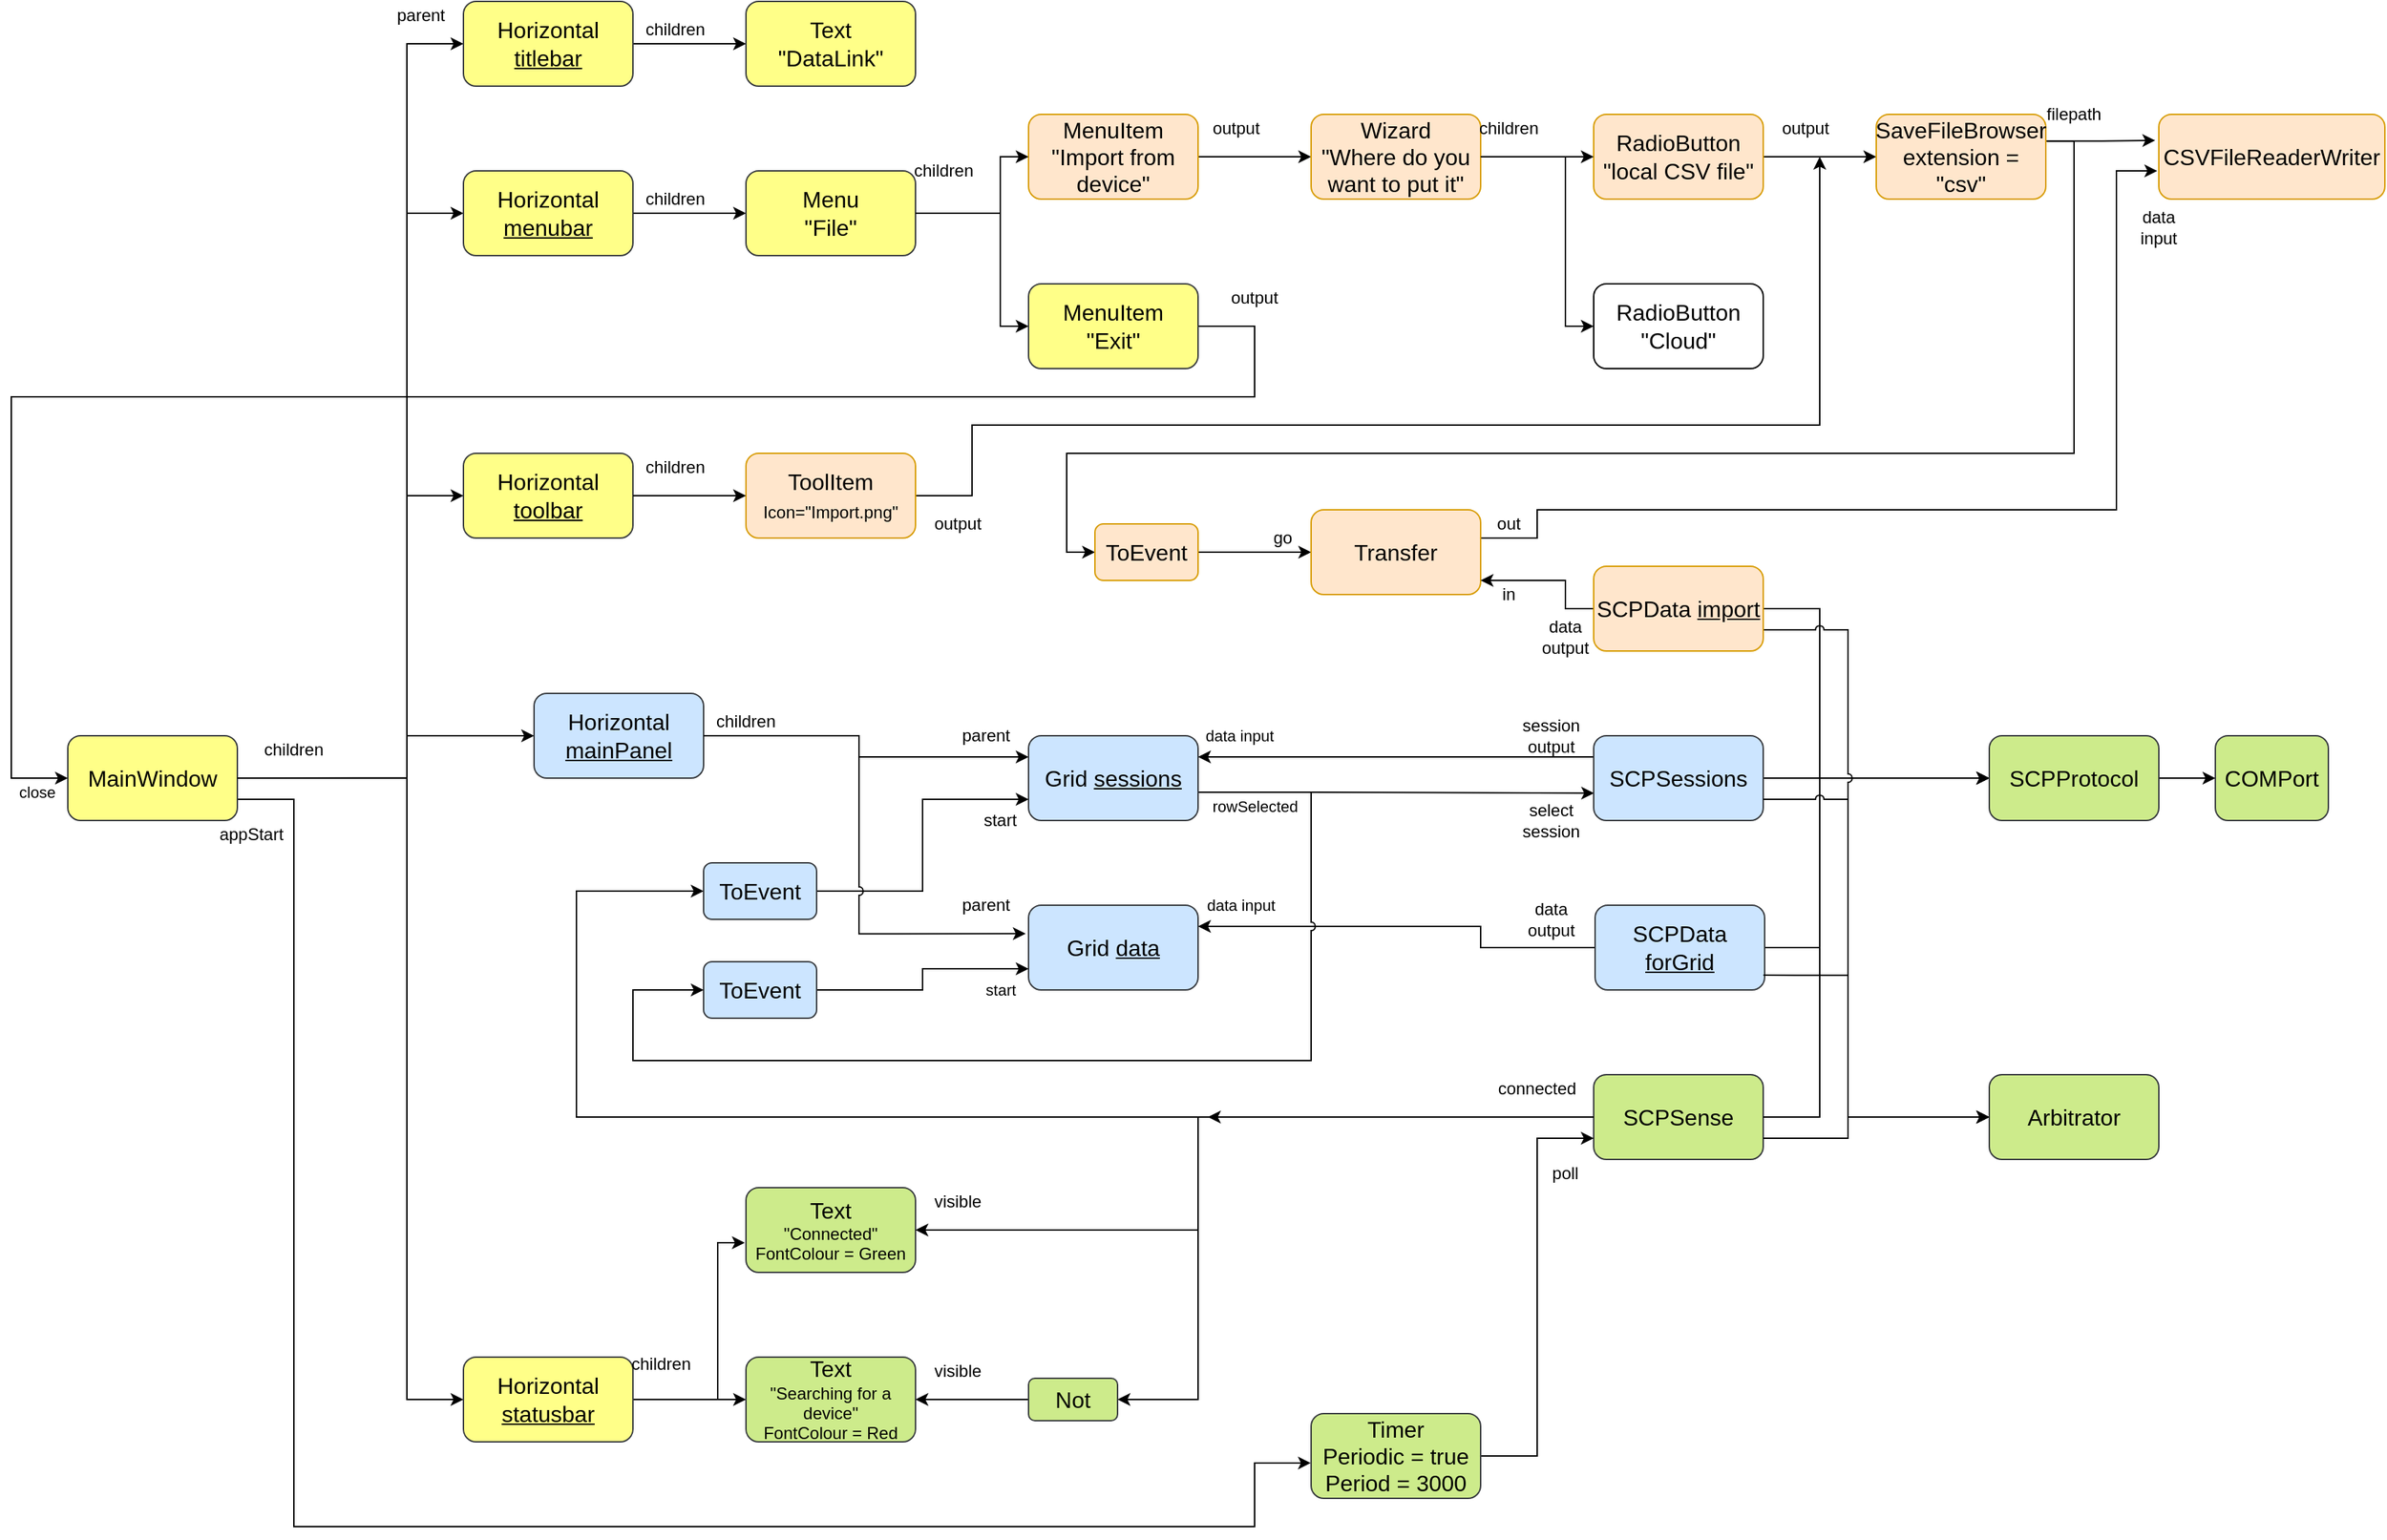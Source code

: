 <mxfile version="14.6.9" type="device"><diagram name="Page-1" id="74b105a0-9070-1c63-61bc-23e55f88626e"><mxGraphModel dx="1940" dy="1746" grid="1" gridSize="10" guides="1" tooltips="1" connect="1" arrows="1" fold="1" page="1" pageScale="1.5" pageWidth="1169" pageHeight="826" background="none" math="0" shadow="0"><root><mxCell id="0" style=";html=1;"/><mxCell id="1" style=";html=1;" parent="0"/><mxCell id="uf_vSXmWsPVvlKHmEx1D-10" style="edgeStyle=orthogonalEdgeStyle;rounded=0;orthogonalLoop=1;jettySize=auto;html=1;entryX=0;entryY=0.5;entryDx=0;entryDy=0;" parent="1" target="uf_vSXmWsPVvlKHmEx1D-9" edge="1"><mxGeometry relative="1" as="geometry"><mxPoint x="200" y="630" as="sourcePoint"/><Array as="points"><mxPoint x="320" y="630"/><mxPoint x="320" y="1070"/></Array></mxGeometry></mxCell><mxCell id="uf_vSXmWsPVvlKHmEx1D-11" style="edgeStyle=orthogonalEdgeStyle;rounded=0;orthogonalLoop=1;jettySize=auto;html=1;entryX=0;entryY=0.5;entryDx=0;entryDy=0;exitX=1.002;exitY=0.499;exitDx=0;exitDy=0;exitPerimeter=0;" parent="1" source="uf_vSXmWsPVvlKHmEx1D-1" target="uf_vSXmWsPVvlKHmEx1D-7" edge="1"><mxGeometry relative="1" as="geometry"><mxPoint x="200" y="620" as="sourcePoint"/><Array as="points"><mxPoint x="320" y="630"/><mxPoint x="320" y="230"/></Array></mxGeometry></mxCell><mxCell id="uf_vSXmWsPVvlKHmEx1D-12" style="edgeStyle=orthogonalEdgeStyle;rounded=0;orthogonalLoop=1;jettySize=auto;html=1;entryX=0;entryY=0.5;entryDx=0;entryDy=0;exitX=1;exitY=0.5;exitDx=0;exitDy=0;" parent="1" source="uf_vSXmWsPVvlKHmEx1D-1" target="uf_vSXmWsPVvlKHmEx1D-8" edge="1"><mxGeometry relative="1" as="geometry"><mxPoint x="200" y="620" as="sourcePoint"/><Array as="points"><mxPoint x="320" y="630"/><mxPoint x="320" y="110"/></Array></mxGeometry></mxCell><mxCell id="uf_vSXmWsPVvlKHmEx1D-51" style="edgeStyle=orthogonalEdgeStyle;rounded=0;orthogonalLoop=1;jettySize=auto;html=1;entryX=-0.002;entryY=0.583;entryDx=0;entryDy=0;entryPerimeter=0;exitX=1;exitY=0.75;exitDx=0;exitDy=0;" parent="1" source="uf_vSXmWsPVvlKHmEx1D-1" target="uf_vSXmWsPVvlKHmEx1D-49" edge="1"><mxGeometry relative="1" as="geometry"><mxPoint x="280" y="645" as="sourcePoint"/><Array as="points"><mxPoint x="240" y="645"/><mxPoint x="240" y="1160"/><mxPoint x="920" y="1160"/><mxPoint x="920" y="1115"/></Array></mxGeometry></mxCell><mxCell id="uf_vSXmWsPVvlKHmEx1D-1" value="MainWindow" style="rounded=1;whiteSpace=wrap;html=1;fillColor=#ffff88;strokeColor=#36393d;fontSize=16;" parent="1" vertex="1"><mxGeometry x="80" y="600" width="120" height="60" as="geometry"/></mxCell><mxCell id="uf_vSXmWsPVvlKHmEx1D-32" style="edgeStyle=orthogonalEdgeStyle;rounded=0;orthogonalLoop=1;jettySize=auto;html=1;entryX=0;entryY=0.25;entryDx=0;entryDy=0;" parent="1" source="uf_vSXmWsPVvlKHmEx1D-4" target="uf_vSXmWsPVvlKHmEx1D-25" edge="1"><mxGeometry relative="1" as="geometry"><Array as="points"><mxPoint x="640" y="600"/><mxPoint x="640" y="615"/></Array></mxGeometry></mxCell><mxCell id="uf_vSXmWsPVvlKHmEx1D-4" value="Horizontal &lt;u style=&quot;font-size: 16px;&quot;&gt;mainPanel&lt;/u&gt;" style="rounded=1;whiteSpace=wrap;html=1;fillColor=#cce5ff;strokeColor=#36393d;fontSize=16;" parent="1" vertex="1"><mxGeometry x="410" y="570" width="120" height="60" as="geometry"/></mxCell><mxCell id="uf_vSXmWsPVvlKHmEx1D-2" value="Horizontal &lt;u style=&quot;font-size: 16px;&quot;&gt;toolbar&lt;/u&gt;" style="rounded=1;whiteSpace=wrap;html=1;fillColor=#ffff88;strokeColor=#36393d;fontSize=16;" parent="1" vertex="1"><mxGeometry x="360" y="400" width="120" height="60" as="geometry"/></mxCell><mxCell id="uf_vSXmWsPVvlKHmEx1D-6" style="edgeStyle=orthogonalEdgeStyle;rounded=0;orthogonalLoop=1;jettySize=auto;html=1;exitX=1;exitY=0.5;exitDx=0;exitDy=0;" parent="1" source="uf_vSXmWsPVvlKHmEx1D-1" edge="1"><mxGeometry relative="1" as="geometry"><mxPoint x="280" y="630.029" as="sourcePoint"/><mxPoint x="360" y="430" as="targetPoint"/><Array as="points"><mxPoint x="320" y="630"/><mxPoint x="320" y="430"/></Array></mxGeometry></mxCell><mxCell id="uf_vSXmWsPVvlKHmEx1D-78" style="edgeStyle=orthogonalEdgeStyle;rounded=0;orthogonalLoop=1;jettySize=auto;html=1;entryX=0;entryY=0.5;entryDx=0;entryDy=0;" parent="1" source="uf_vSXmWsPVvlKHmEx1D-7" target="uf_vSXmWsPVvlKHmEx1D-17" edge="1"><mxGeometry relative="1" as="geometry"/></mxCell><mxCell id="uf_vSXmWsPVvlKHmEx1D-7" value="Horizontal &lt;u style=&quot;font-size: 16px;&quot;&gt;menubar&lt;/u&gt;" style="rounded=1;whiteSpace=wrap;html=1;fillColor=#ffff88;strokeColor=#36393d;fontSize=16;" parent="1" vertex="1"><mxGeometry x="360" y="200" width="120" height="60" as="geometry"/></mxCell><mxCell id="uf_vSXmWsPVvlKHmEx1D-16" style="edgeStyle=orthogonalEdgeStyle;rounded=0;orthogonalLoop=1;jettySize=auto;html=1;entryX=0;entryY=0.5;entryDx=0;entryDy=0;" parent="1" source="uf_vSXmWsPVvlKHmEx1D-8" target="uf_vSXmWsPVvlKHmEx1D-15" edge="1"><mxGeometry relative="1" as="geometry"/></mxCell><mxCell id="uf_vSXmWsPVvlKHmEx1D-8" value="Horizontal &lt;u style=&quot;font-size: 16px;&quot;&gt;titlebar&lt;/u&gt;" style="rounded=1;whiteSpace=wrap;html=1;fillColor=#ffff88;strokeColor=#36393d;fontSize=16;" parent="1" vertex="1"><mxGeometry x="360" y="80" width="120" height="60" as="geometry"/></mxCell><mxCell id="uf_vSXmWsPVvlKHmEx1D-35" style="edgeStyle=orthogonalEdgeStyle;rounded=0;orthogonalLoop=1;jettySize=auto;html=1;entryX=0;entryY=0.5;entryDx=0;entryDy=0;" parent="1" source="uf_vSXmWsPVvlKHmEx1D-9" target="uf_vSXmWsPVvlKHmEx1D-33" edge="1"><mxGeometry relative="1" as="geometry"/></mxCell><mxCell id="uf_vSXmWsPVvlKHmEx1D-36" style="edgeStyle=orthogonalEdgeStyle;rounded=0;orthogonalLoop=1;jettySize=auto;html=1;entryX=-0.007;entryY=0.65;entryDx=0;entryDy=0;entryPerimeter=0;" parent="1" target="uf_vSXmWsPVvlKHmEx1D-34" edge="1"><mxGeometry relative="1" as="geometry"><Array as="points"><mxPoint x="540" y="1070"/><mxPoint x="540" y="959"/></Array><mxPoint x="530" y="1070" as="sourcePoint"/></mxGeometry></mxCell><mxCell id="uf_vSXmWsPVvlKHmEx1D-9" value="Horizontal &lt;u style=&quot;font-size: 16px;&quot;&gt;statusbar&lt;/u&gt;" style="rounded=1;whiteSpace=wrap;html=1;fillColor=#ffff88;strokeColor=#36393d;fontSize=16;" parent="1" vertex="1"><mxGeometry x="360" y="1040" width="120" height="60" as="geometry"/></mxCell><mxCell id="uf_vSXmWsPVvlKHmEx1D-14" style="edgeStyle=orthogonalEdgeStyle;rounded=0;orthogonalLoop=1;jettySize=auto;html=1;entryX=0;entryY=0.5;entryDx=0;entryDy=0;" parent="1" target="uf_vSXmWsPVvlKHmEx1D-4" edge="1"><mxGeometry relative="1" as="geometry"><mxPoint x="200" y="630" as="sourcePoint"/><mxPoint x="360" y="600" as="targetPoint"/><Array as="points"><mxPoint x="320" y="630"/><mxPoint x="320" y="600"/></Array></mxGeometry></mxCell><mxCell id="uf_vSXmWsPVvlKHmEx1D-15" value="Text&lt;br style=&quot;font-size: 16px;&quot;&gt;&quot;DataLink&quot;" style="rounded=1;whiteSpace=wrap;html=1;fillColor=#ffff88;strokeColor=#36393d;fontSize=16;" parent="1" vertex="1"><mxGeometry x="560" y="80" width="120" height="60" as="geometry"/></mxCell><mxCell id="uf_vSXmWsPVvlKHmEx1D-17" value="Menu&lt;br style=&quot;font-size: 16px;&quot;&gt;&quot;File&quot;" style="rounded=1;whiteSpace=wrap;html=1;fillColor=#ffff88;strokeColor=#36393d;fontSize=16;" parent="1" vertex="1"><mxGeometry x="560" y="200" width="120" height="60" as="geometry"/></mxCell><mxCell id="uf_vSXmWsPVvlKHmEx1D-74" style="edgeStyle=orthogonalEdgeStyle;rounded=0;orthogonalLoop=1;jettySize=auto;html=1;entryX=0;entryY=0.5;entryDx=0;entryDy=0;" parent="1" source="uf_vSXmWsPVvlKHmEx1D-18" target="uf_vSXmWsPVvlKHmEx1D-19" edge="1"><mxGeometry relative="1" as="geometry"/></mxCell><mxCell id="uf_vSXmWsPVvlKHmEx1D-18" value="MenuItem&lt;br style=&quot;font-size: 16px;&quot;&gt;&quot;Import from device&quot;" style="rounded=1;whiteSpace=wrap;html=1;fillColor=#ffe6cc;strokeColor=#d79b00;fontSize=16;" parent="1" vertex="1"><mxGeometry x="760" y="160" width="120" height="60" as="geometry"/></mxCell><mxCell id="uf_vSXmWsPVvlKHmEx1D-19" value="Wizard&lt;br style=&quot;font-size: 16px;&quot;&gt;&quot;Where do you want to put it&quot;" style="rounded=1;whiteSpace=wrap;html=1;fillColor=#ffe6cc;strokeColor=#d79b00;fontSize=16;" parent="1" vertex="1"><mxGeometry x="960" y="160" width="120" height="60" as="geometry"/></mxCell><mxCell id="uf_vSXmWsPVvlKHmEx1D-71" style="edgeStyle=orthogonalEdgeStyle;rounded=0;orthogonalLoop=1;jettySize=auto;html=1;entryX=0;entryY=0.5;entryDx=0;entryDy=0;" parent="1" source="uf_vSXmWsPVvlKHmEx1D-20" target="uf_vSXmWsPVvlKHmEx1D-21" edge="1"><mxGeometry relative="1" as="geometry"/></mxCell><mxCell id="uf_vSXmWsPVvlKHmEx1D-20" value="RadioButton&lt;br style=&quot;font-size: 16px&quot;&gt;&quot;local CSV file&quot;" style="rounded=1;whiteSpace=wrap;html=1;fillColor=#ffe6cc;strokeColor=#d79b00;fontSize=16;" parent="1" vertex="1"><mxGeometry x="1160" y="160" width="120" height="60" as="geometry"/></mxCell><mxCell id="uf_vSXmWsPVvlKHmEx1D-69" style="edgeStyle=orthogonalEdgeStyle;rounded=0;orthogonalLoop=1;jettySize=auto;html=1;entryX=-0.016;entryY=0.307;entryDx=0;entryDy=0;entryPerimeter=0;exitX=1;exitY=0.315;exitDx=0;exitDy=0;exitPerimeter=0;" parent="1" source="uf_vSXmWsPVvlKHmEx1D-21" target="uf_vSXmWsPVvlKHmEx1D-22" edge="1"><mxGeometry relative="1" as="geometry"/></mxCell><mxCell id="uf_vSXmWsPVvlKHmEx1D-70" style="edgeStyle=orthogonalEdgeStyle;rounded=0;orthogonalLoop=1;jettySize=auto;html=1;entryX=0;entryY=0.5;entryDx=0;entryDy=0;exitX=1.006;exitY=0.317;exitDx=0;exitDy=0;exitPerimeter=0;" parent="1" source="uf_vSXmWsPVvlKHmEx1D-21" target="uf_vSXmWsPVvlKHmEx1D-40" edge="1"><mxGeometry relative="1" as="geometry"><Array as="points"><mxPoint x="1500" y="179"/><mxPoint x="1500" y="400"/><mxPoint x="787" y="400"/><mxPoint x="787" y="470"/></Array></mxGeometry></mxCell><mxCell id="uf_vSXmWsPVvlKHmEx1D-21" value="SaveFileBrowser&lt;br style=&quot;font-size: 16px;&quot;&gt;extension = &quot;csv&quot;" style="rounded=1;whiteSpace=wrap;html=1;fillColor=#ffe6cc;strokeColor=#d79b00;fontSize=16;" parent="1" vertex="1"><mxGeometry x="1360" y="160" width="120" height="60" as="geometry"/></mxCell><mxCell id="uf_vSXmWsPVvlKHmEx1D-22" value="CSVFileReaderWriter" style="rounded=1;whiteSpace=wrap;html=1;fillColor=#ffe6cc;strokeColor=#d79b00;fontSize=16;" parent="1" vertex="1"><mxGeometry x="1560" y="160" width="160" height="60" as="geometry"/></mxCell><mxCell id="uf_vSXmWsPVvlKHmEx1D-39" value="close" style="edgeStyle=orthogonalEdgeStyle;rounded=0;orthogonalLoop=1;jettySize=auto;html=1;entryX=0;entryY=0.5;entryDx=0;entryDy=0;exitX=1;exitY=0.5;exitDx=0;exitDy=0;" parent="1" source="uf_vSXmWsPVvlKHmEx1D-23" target="uf_vSXmWsPVvlKHmEx1D-1" edge="1"><mxGeometry x="0.966" y="-10" relative="1" as="geometry"><Array as="points"><mxPoint x="920" y="310"/><mxPoint x="920" y="360"/><mxPoint x="40" y="360"/><mxPoint x="40" y="630"/></Array><mxPoint as="offset"/></mxGeometry></mxCell><mxCell id="uf_vSXmWsPVvlKHmEx1D-23" value="MenuItem&lt;br style=&quot;font-size: 16px;&quot;&gt;&quot;Exit&quot;" style="rounded=1;whiteSpace=wrap;html=1;fillColor=#ffff88;strokeColor=#36393d;fontSize=16;" parent="1" vertex="1"><mxGeometry x="760" y="280" width="120" height="60" as="geometry"/></mxCell><mxCell id="uf_vSXmWsPVvlKHmEx1D-24" value="RadioButton&lt;br style=&quot;font-size: 16px&quot;&gt;&quot;Cloud&quot;" style="rounded=1;whiteSpace=wrap;html=1;fontSize=16;" parent="1" vertex="1"><mxGeometry x="1160" y="280" width="120" height="60" as="geometry"/></mxCell><mxCell id="uf_vSXmWsPVvlKHmEx1D-89" value="rowSelected" style="edgeStyle=orthogonalEdgeStyle;rounded=0;orthogonalLoop=1;jettySize=auto;html=1;entryX=0.002;entryY=0.678;entryDx=0;entryDy=0;exitX=0.994;exitY=0.667;exitDx=0;exitDy=0;exitPerimeter=0;entryPerimeter=0;" parent="1" source="uf_vSXmWsPVvlKHmEx1D-25" target="uf_vSXmWsPVvlKHmEx1D-43" edge="1"><mxGeometry x="-0.71" y="-10" relative="1" as="geometry"><Array as="points"><mxPoint x="960" y="640"/><mxPoint x="1160" y="641"/></Array><mxPoint as="offset"/></mxGeometry></mxCell><mxCell id="uf_vSXmWsPVvlKHmEx1D-25" value="&lt;font style=&quot;font-size: 16px&quot;&gt;Grid &lt;u&gt;sessions&lt;/u&gt;&lt;/font&gt;" style="rounded=1;whiteSpace=wrap;html=1;fillColor=#cce5ff;strokeColor=#36393d;fontSize=14;" parent="1" vertex="1"><mxGeometry x="760" y="600" width="120" height="60" as="geometry"/></mxCell><mxCell id="uf_vSXmWsPVvlKHmEx1D-26" value="Grid &lt;u style=&quot;font-size: 16px;&quot;&gt;data&lt;/u&gt;" style="rounded=1;whiteSpace=wrap;html=1;fillColor=#cce5ff;strokeColor=#36393d;fontSize=16;" parent="1" vertex="1"><mxGeometry x="760" y="720" width="120" height="60" as="geometry"/></mxCell><mxCell id="uf_vSXmWsPVvlKHmEx1D-30" value="start" style="edgeStyle=orthogonalEdgeStyle;rounded=0;orthogonalLoop=1;jettySize=auto;html=1;entryX=0;entryY=0.75;entryDx=0;entryDy=0;" parent="1" source="uf_vSXmWsPVvlKHmEx1D-27" target="uf_vSXmWsPVvlKHmEx1D-26" edge="1"><mxGeometry x="0.757" y="-15" relative="1" as="geometry"><mxPoint as="offset"/></mxGeometry></mxCell><mxCell id="uf_vSXmWsPVvlKHmEx1D-27" value="ToEvent" style="rounded=1;whiteSpace=wrap;html=1;fillColor=#cce5ff;strokeColor=#36393d;fontSize=16;" parent="1" vertex="1"><mxGeometry x="530" y="760" width="80" height="40" as="geometry"/></mxCell><mxCell id="uf_vSXmWsPVvlKHmEx1D-76" style="edgeStyle=orthogonalEdgeStyle;rounded=0;orthogonalLoop=1;jettySize=auto;html=1;entryX=0;entryY=0.5;entryDx=0;entryDy=0;" parent="1" target="uf_vSXmWsPVvlKHmEx1D-18" edge="1"><mxGeometry relative="1" as="geometry"><Array as="points"><mxPoint x="740" y="230"/><mxPoint x="740" y="190"/></Array><mxPoint x="730" y="230" as="sourcePoint"/></mxGeometry></mxCell><mxCell id="uf_vSXmWsPVvlKHmEx1D-77" style="edgeStyle=orthogonalEdgeStyle;rounded=0;orthogonalLoop=1;jettySize=auto;html=1;entryX=0;entryY=0.5;entryDx=0;entryDy=0;" parent="1" target="uf_vSXmWsPVvlKHmEx1D-23" edge="1"><mxGeometry relative="1" as="geometry"><Array as="points"><mxPoint x="680" y="230"/><mxPoint x="740" y="230"/><mxPoint x="740" y="310"/></Array><mxPoint x="680" y="230" as="sourcePoint"/></mxGeometry></mxCell><mxCell id="uf_vSXmWsPVvlKHmEx1D-72" style="edgeStyle=orthogonalEdgeStyle;rounded=0;orthogonalLoop=1;jettySize=auto;html=1;entryX=0;entryY=0.5;entryDx=0;entryDy=0;" parent="1" target="uf_vSXmWsPVvlKHmEx1D-20" edge="1"><mxGeometry relative="1" as="geometry"><mxPoint x="1130" y="190" as="sourcePoint"/></mxGeometry></mxCell><mxCell id="uf_vSXmWsPVvlKHmEx1D-79" style="edgeStyle=orthogonalEdgeStyle;rounded=0;orthogonalLoop=1;jettySize=auto;html=1;entryX=0;entryY=0.5;entryDx=0;entryDy=0;exitX=1;exitY=0.5;exitDx=0;exitDy=0;" parent="1" source="uf_vSXmWsPVvlKHmEx1D-19" target="uf_vSXmWsPVvlKHmEx1D-24" edge="1"><mxGeometry relative="1" as="geometry"><Array as="points"><mxPoint x="1140" y="190"/><mxPoint x="1140" y="310"/></Array><mxPoint x="1130" y="190" as="sourcePoint"/></mxGeometry></mxCell><mxCell id="uf_vSXmWsPVvlKHmEx1D-33" value="&lt;font style=&quot;font-size: 16px&quot;&gt;Text&lt;/font&gt;&lt;br&gt;&quot;Searching for a device&quot;&lt;br&gt;FontColour = Red" style="rounded=1;whiteSpace=wrap;html=1;fillColor=#cdeb8b;strokeColor=#36393d;" parent="1" vertex="1"><mxGeometry x="560" y="1040" width="120" height="60" as="geometry"/></mxCell><mxCell id="uf_vSXmWsPVvlKHmEx1D-34" value="&lt;font style=&quot;font-size: 16px&quot;&gt;Text&lt;/font&gt;&lt;br&gt;&quot;Connected&quot;&lt;br&gt;FontColour = Green" style="rounded=1;whiteSpace=wrap;html=1;fillColor=#cdeb8b;strokeColor=#36393d;" parent="1" vertex="1"><mxGeometry x="560" y="920" width="120" height="60" as="geometry"/></mxCell><mxCell id="uf_vSXmWsPVvlKHmEx1D-82" style="edgeStyle=orthogonalEdgeStyle;rounded=0;orthogonalLoop=1;jettySize=auto;html=1;exitX=1;exitY=0.5;exitDx=0;exitDy=0;" parent="1" source="uf_vSXmWsPVvlKHmEx1D-37" edge="1"><mxGeometry relative="1" as="geometry"><mxPoint x="1320" y="190" as="targetPoint"/><Array as="points"><mxPoint x="720" y="430"/><mxPoint x="720" y="380"/><mxPoint x="1320" y="380"/></Array></mxGeometry></mxCell><mxCell id="uf_vSXmWsPVvlKHmEx1D-37" value="ToolItem&lt;br style=&quot;font-size: 16px&quot;&gt;&lt;font style=&quot;font-size: 12px&quot;&gt;Icon=&quot;Import.png&quot;&lt;/font&gt;" style="rounded=1;whiteSpace=wrap;html=1;fillColor=#ffe6cc;strokeColor=#d79b00;fontSize=16;" parent="1" vertex="1"><mxGeometry x="560" y="400" width="120" height="60" as="geometry"/></mxCell><mxCell id="uf_vSXmWsPVvlKHmEx1D-81" style="edgeStyle=orthogonalEdgeStyle;rounded=0;orthogonalLoop=1;jettySize=auto;html=1;entryX=0;entryY=0.5;entryDx=0;entryDy=0;exitX=1;exitY=0.5;exitDx=0;exitDy=0;" parent="1" source="uf_vSXmWsPVvlKHmEx1D-2" target="uf_vSXmWsPVvlKHmEx1D-37" edge="1"><mxGeometry relative="1" as="geometry"><mxPoint x="530" y="430" as="sourcePoint"/></mxGeometry></mxCell><mxCell id="uf_vSXmWsPVvlKHmEx1D-68" style="edgeStyle=orthogonalEdgeStyle;rounded=0;orthogonalLoop=1;jettySize=auto;html=1;entryX=0;entryY=0.5;entryDx=0;entryDy=0;" parent="1" source="uf_vSXmWsPVvlKHmEx1D-40" target="uf_vSXmWsPVvlKHmEx1D-41" edge="1"><mxGeometry relative="1" as="geometry"/></mxCell><mxCell id="uf_vSXmWsPVvlKHmEx1D-40" value="ToEvent" style="rounded=1;whiteSpace=wrap;html=1;fillColor=#ffe6cc;strokeColor=#d79b00;fontSize=16;" parent="1" vertex="1"><mxGeometry x="807" y="450" width="73" height="40" as="geometry"/></mxCell><mxCell id="uf_vSXmWsPVvlKHmEx1D-66" style="edgeStyle=orthogonalEdgeStyle;rounded=0;orthogonalLoop=1;jettySize=auto;html=1;entryX=-0.007;entryY=0.667;entryDx=0;entryDy=0;entryPerimeter=0;exitX=0.998;exitY=0.333;exitDx=0;exitDy=0;exitPerimeter=0;" parent="1" source="uf_vSXmWsPVvlKHmEx1D-41" target="uf_vSXmWsPVvlKHmEx1D-22" edge="1"><mxGeometry relative="1" as="geometry"><Array as="points"><mxPoint x="1120" y="460"/><mxPoint x="1120" y="440"/><mxPoint x="1530" y="440"/><mxPoint x="1530" y="200"/></Array></mxGeometry></mxCell><mxCell id="uf_vSXmWsPVvlKHmEx1D-41" value="Transfer" style="rounded=1;whiteSpace=wrap;html=1;fillColor=#ffe6cc;strokeColor=#d79b00;fontSize=16;" parent="1" vertex="1"><mxGeometry x="960" y="440" width="120" height="60" as="geometry"/></mxCell><mxCell id="uf_vSXmWsPVvlKHmEx1D-60" style="edgeStyle=orthogonalEdgeStyle;rounded=0;orthogonalLoop=1;jettySize=auto;html=1;entryX=0;entryY=0.5;entryDx=0;entryDy=0;" parent="1" source="uf_vSXmWsPVvlKHmEx1D-42" target="uf_vSXmWsPVvlKHmEx1D-47" edge="1"><mxGeometry relative="1" as="geometry"><Array as="points"><mxPoint x="1320" y="510"/><mxPoint x="1320" y="630"/></Array></mxGeometry></mxCell><mxCell id="uf_vSXmWsPVvlKHmEx1D-62" style="edgeStyle=orthogonalEdgeStyle;rounded=0;orthogonalLoop=1;jettySize=auto;html=1;entryX=0;entryY=0.5;entryDx=0;entryDy=0;exitX=1;exitY=0.75;exitDx=0;exitDy=0;jumpStyle=arc;" parent="1" source="uf_vSXmWsPVvlKHmEx1D-42" target="uf_vSXmWsPVvlKHmEx1D-48" edge="1"><mxGeometry relative="1" as="geometry"><Array as="points"><mxPoint x="1340" y="525"/><mxPoint x="1340" y="870"/></Array></mxGeometry></mxCell><mxCell id="xxRZGx5P_9ciKxOCY0L6-2" style="edgeStyle=orthogonalEdgeStyle;rounded=0;orthogonalLoop=1;jettySize=auto;html=1;entryX=0;entryY=0;entryDx=0;entryDy=0;" parent="1" source="uf_vSXmWsPVvlKHmEx1D-42" target="uf_vSXmWsPVvlKHmEx1D-103" edge="1"><mxGeometry relative="1" as="geometry"><Array as="points"><mxPoint x="1140" y="510"/><mxPoint x="1140" y="490"/></Array></mxGeometry></mxCell><mxCell id="uf_vSXmWsPVvlKHmEx1D-42" value="SCPData &lt;u style=&quot;font-size: 16px;&quot;&gt;import&lt;/u&gt;" style="rounded=1;whiteSpace=wrap;html=1;fillColor=#ffe6cc;strokeColor=#d79b00;fontSize=16;" parent="1" vertex="1"><mxGeometry x="1160" y="480" width="120" height="60" as="geometry"/></mxCell><mxCell id="uf_vSXmWsPVvlKHmEx1D-57" value="data input" style="edgeStyle=orthogonalEdgeStyle;rounded=0;orthogonalLoop=1;jettySize=auto;html=1;entryX=1;entryY=0.25;entryDx=0;entryDy=0;exitX=0;exitY=0.25;exitDx=0;exitDy=0;" parent="1" source="uf_vSXmWsPVvlKHmEx1D-43" target="uf_vSXmWsPVvlKHmEx1D-25" edge="1"><mxGeometry x="0.797" y="-15" relative="1" as="geometry"><Array as="points"><mxPoint x="1120" y="615"/><mxPoint x="1120" y="615"/></Array><mxPoint as="offset"/></mxGeometry></mxCell><mxCell id="uf_vSXmWsPVvlKHmEx1D-58" style="edgeStyle=orthogonalEdgeStyle;rounded=0;orthogonalLoop=1;jettySize=auto;html=1;entryX=0;entryY=0.5;entryDx=0;entryDy=0;" parent="1" source="uf_vSXmWsPVvlKHmEx1D-43" target="uf_vSXmWsPVvlKHmEx1D-47" edge="1"><mxGeometry relative="1" as="geometry"/></mxCell><mxCell id="uf_vSXmWsPVvlKHmEx1D-43" value="SCPSessions" style="rounded=1;whiteSpace=wrap;html=1;fillColor=#cce5ff;strokeColor=#36393d;fontSize=16;" parent="1" vertex="1"><mxGeometry x="1160" y="600" width="120" height="60" as="geometry"/></mxCell><mxCell id="uf_vSXmWsPVvlKHmEx1D-56" value="data input" style="edgeStyle=orthogonalEdgeStyle;rounded=0;orthogonalLoop=1;jettySize=auto;html=1;entryX=1;entryY=0.25;entryDx=0;entryDy=0;" parent="1" source="uf_vSXmWsPVvlKHmEx1D-44" target="uf_vSXmWsPVvlKHmEx1D-26" edge="1"><mxGeometry x="0.797" y="-15" relative="1" as="geometry"><Array as="points"><mxPoint x="1080" y="750"/><mxPoint x="1080" y="735"/></Array><mxPoint as="offset"/></mxGeometry></mxCell><mxCell id="uf_vSXmWsPVvlKHmEx1D-59" style="edgeStyle=orthogonalEdgeStyle;rounded=0;orthogonalLoop=1;jettySize=auto;html=1;entryX=0;entryY=0.5;entryDx=0;entryDy=0;" parent="1" source="uf_vSXmWsPVvlKHmEx1D-44" target="uf_vSXmWsPVvlKHmEx1D-47" edge="1"><mxGeometry relative="1" as="geometry"><Array as="points"><mxPoint x="1320" y="750"/><mxPoint x="1320" y="630"/></Array></mxGeometry></mxCell><mxCell id="uf_vSXmWsPVvlKHmEx1D-44" value="SCPData &lt;u style=&quot;font-size: 16px;&quot;&gt;forGrid&lt;/u&gt;" style="rounded=1;whiteSpace=wrap;html=1;fillColor=#cce5ff;strokeColor=#36393d;fontSize=16;" parent="1" vertex="1"><mxGeometry x="1161" y="720" width="120" height="60" as="geometry"/></mxCell><mxCell id="uf_vSXmWsPVvlKHmEx1D-54" style="edgeStyle=orthogonalEdgeStyle;rounded=0;orthogonalLoop=1;jettySize=auto;html=1;entryX=1;entryY=0.5;entryDx=0;entryDy=0;" parent="1" source="uf_vSXmWsPVvlKHmEx1D-45" target="uf_vSXmWsPVvlKHmEx1D-52" edge="1"><mxGeometry relative="1" as="geometry"><Array as="points"><mxPoint x="880" y="870"/><mxPoint x="880" y="1070"/></Array></mxGeometry></mxCell><mxCell id="uf_vSXmWsPVvlKHmEx1D-55" style="edgeStyle=orthogonalEdgeStyle;rounded=0;orthogonalLoop=1;jettySize=auto;html=1;entryX=1;entryY=0.5;entryDx=0;entryDy=0;" parent="1" target="uf_vSXmWsPVvlKHmEx1D-34" edge="1"><mxGeometry relative="1" as="geometry"><Array as="points"><mxPoint x="880" y="870"/><mxPoint x="880" y="950"/></Array><mxPoint x="887.0" y="870.034" as="sourcePoint"/></mxGeometry></mxCell><mxCell id="uf_vSXmWsPVvlKHmEx1D-45" value="SCPSense" style="rounded=1;whiteSpace=wrap;html=1;fillColor=#cdeb8b;strokeColor=#36393d;fontSize=16;" parent="1" vertex="1"><mxGeometry x="1160" y="840" width="120" height="60" as="geometry"/></mxCell><mxCell id="uf_vSXmWsPVvlKHmEx1D-46" value="COMPort" style="rounded=1;whiteSpace=wrap;html=1;fillColor=#cdeb8b;strokeColor=#36393d;fontSize=16;" parent="1" vertex="1"><mxGeometry x="1600" y="600" width="80" height="60" as="geometry"/></mxCell><mxCell id="uf_vSXmWsPVvlKHmEx1D-83" style="edgeStyle=orthogonalEdgeStyle;rounded=0;orthogonalLoop=1;jettySize=auto;html=1;entryX=0;entryY=0.5;entryDx=0;entryDy=0;" parent="1" source="uf_vSXmWsPVvlKHmEx1D-47" target="uf_vSXmWsPVvlKHmEx1D-46" edge="1"><mxGeometry relative="1" as="geometry"/></mxCell><mxCell id="uf_vSXmWsPVvlKHmEx1D-47" value="SCPProtocol" style="rounded=1;whiteSpace=wrap;html=1;fillColor=#cdeb8b;strokeColor=#36393d;fontSize=16;" parent="1" vertex="1"><mxGeometry x="1440" y="600" width="120" height="60" as="geometry"/></mxCell><mxCell id="uf_vSXmWsPVvlKHmEx1D-48" value="Arbitrator" style="rounded=1;whiteSpace=wrap;html=1;fillColor=#cdeb8b;strokeColor=#36393d;fontSize=16;" parent="1" vertex="1"><mxGeometry x="1440" y="840" width="120" height="60" as="geometry"/></mxCell><mxCell id="uf_vSXmWsPVvlKHmEx1D-50" style="edgeStyle=orthogonalEdgeStyle;rounded=0;orthogonalLoop=1;jettySize=auto;html=1;entryX=0;entryY=0.75;entryDx=0;entryDy=0;" parent="1" source="uf_vSXmWsPVvlKHmEx1D-49" target="uf_vSXmWsPVvlKHmEx1D-45" edge="1"><mxGeometry relative="1" as="geometry"/></mxCell><mxCell id="uf_vSXmWsPVvlKHmEx1D-49" value="Timer&lt;br style=&quot;font-size: 16px;&quot;&gt;Periodic = true&lt;br style=&quot;font-size: 16px;&quot;&gt;Period = 3000" style="rounded=1;whiteSpace=wrap;html=1;fillColor=#cdeb8b;strokeColor=#36393d;fontSize=16;" parent="1" vertex="1"><mxGeometry x="960" y="1080" width="120" height="60" as="geometry"/></mxCell><mxCell id="uf_vSXmWsPVvlKHmEx1D-53" style="edgeStyle=orthogonalEdgeStyle;rounded=0;orthogonalLoop=1;jettySize=auto;html=1;entryX=1;entryY=0.5;entryDx=0;entryDy=0;" parent="1" source="uf_vSXmWsPVvlKHmEx1D-52" target="uf_vSXmWsPVvlKHmEx1D-33" edge="1"><mxGeometry relative="1" as="geometry"/></mxCell><mxCell id="uf_vSXmWsPVvlKHmEx1D-52" value="Not" style="rounded=1;whiteSpace=wrap;html=1;fillColor=#cdeb8b;strokeColor=#36393d;fontSize=16;" parent="1" vertex="1"><mxGeometry x="760" y="1055" width="63" height="30" as="geometry"/></mxCell><mxCell id="uf_vSXmWsPVvlKHmEx1D-88" value="" style="edgeStyle=orthogonalEdgeStyle;rounded=0;orthogonalLoop=1;jettySize=auto;html=1;entryX=0;entryY=0.5;entryDx=0;entryDy=0;" parent="1" target="uf_vSXmWsPVvlKHmEx1D-118" edge="1"><mxGeometry x="0.904" y="-10" relative="1" as="geometry"><Array as="points"><mxPoint x="440" y="870"/><mxPoint x="440" y="710"/></Array><mxPoint as="offset"/><mxPoint x="880" y="870" as="sourcePoint"/></mxGeometry></mxCell><mxCell id="uf_vSXmWsPVvlKHmEx1D-87" style="edgeStyle=orthogonalEdgeStyle;rounded=0;orthogonalLoop=1;jettySize=auto;html=1;entryX=1;entryY=0.5;entryDx=0;entryDy=0;" parent="1" source="uf_vSXmWsPVvlKHmEx1D-45" edge="1"><mxGeometry relative="1" as="geometry"><mxPoint x="1160.0" y="870" as="sourcePoint"/><mxPoint x="887.0" y="870" as="targetPoint"/><Array as="points"/></mxGeometry></mxCell><mxCell id="uf_vSXmWsPVvlKHmEx1D-92" style="edgeStyle=orthogonalEdgeStyle;rounded=0;orthogonalLoop=1;jettySize=auto;html=1;exitX=1;exitY=0.75;exitDx=0;exitDy=0;" parent="1" source="uf_vSXmWsPVvlKHmEx1D-45" edge="1"><mxGeometry relative="1" as="geometry"><mxPoint x="1440" y="870" as="targetPoint"/><mxPoint x="1280" y="885" as="sourcePoint"/><Array as="points"><mxPoint x="1340" y="885"/><mxPoint x="1340" y="870"/></Array></mxGeometry></mxCell><mxCell id="uf_vSXmWsPVvlKHmEx1D-98" value="output" style="text;html=1;strokeColor=none;fillColor=none;align=center;verticalAlign=middle;whiteSpace=wrap;rounded=0;" parent="1" vertex="1"><mxGeometry x="900" y="280" width="40" height="20" as="geometry"/></mxCell><mxCell id="uf_vSXmWsPVvlKHmEx1D-99" value="appStart" style="text;html=1;strokeColor=none;fillColor=none;align=center;verticalAlign=middle;whiteSpace=wrap;rounded=0;" parent="1" vertex="1"><mxGeometry x="190" y="660" width="40" height="20" as="geometry"/></mxCell><mxCell id="uf_vSXmWsPVvlKHmEx1D-100" value="filepath" style="text;html=1;strokeColor=none;fillColor=none;align=center;verticalAlign=middle;whiteSpace=wrap;rounded=0;" parent="1" vertex="1"><mxGeometry x="1480" y="150" width="40" height="20" as="geometry"/></mxCell><mxCell id="uf_vSXmWsPVvlKHmEx1D-101" value="data input" style="text;html=1;strokeColor=none;fillColor=none;align=center;verticalAlign=middle;whiteSpace=wrap;rounded=0;" parent="1" vertex="1"><mxGeometry x="1540" y="230" width="40" height="20" as="geometry"/></mxCell><mxCell id="uf_vSXmWsPVvlKHmEx1D-102" value="out" style="text;html=1;strokeColor=none;fillColor=none;align=center;verticalAlign=middle;whiteSpace=wrap;rounded=0;" parent="1" vertex="1"><mxGeometry x="1080" y="440" width="40" height="20" as="geometry"/></mxCell><mxCell id="uf_vSXmWsPVvlKHmEx1D-103" value="in" style="text;html=1;strokeColor=none;fillColor=none;align=center;verticalAlign=middle;whiteSpace=wrap;rounded=0;" parent="1" vertex="1"><mxGeometry x="1080" y="490" width="40" height="20" as="geometry"/></mxCell><mxCell id="uf_vSXmWsPVvlKHmEx1D-104" value="go" style="text;html=1;strokeColor=none;fillColor=none;align=center;verticalAlign=middle;whiteSpace=wrap;rounded=0;" parent="1" vertex="1"><mxGeometry x="920" y="450" width="40" height="20" as="geometry"/></mxCell><mxCell id="uf_vSXmWsPVvlKHmEx1D-106" value="output" style="text;html=1;strokeColor=none;fillColor=none;align=center;verticalAlign=middle;whiteSpace=wrap;rounded=0;" parent="1" vertex="1"><mxGeometry x="690" y="440" width="40" height="20" as="geometry"/></mxCell><mxCell id="uf_vSXmWsPVvlKHmEx1D-107" value="children" style="text;html=1;strokeColor=none;fillColor=none;align=center;verticalAlign=middle;whiteSpace=wrap;rounded=0;" parent="1" vertex="1"><mxGeometry x="220" y="600" width="40" height="20" as="geometry"/></mxCell><mxCell id="uf_vSXmWsPVvlKHmEx1D-108" value="children" style="text;html=1;strokeColor=none;fillColor=none;align=center;verticalAlign=middle;whiteSpace=wrap;rounded=0;" parent="1" vertex="1"><mxGeometry x="490" y="210" width="40" height="20" as="geometry"/></mxCell><mxCell id="uf_vSXmWsPVvlKHmEx1D-109" value="children" style="text;html=1;strokeColor=none;fillColor=none;align=center;verticalAlign=middle;whiteSpace=wrap;rounded=0;" parent="1" vertex="1"><mxGeometry x="490" y="400" width="40" height="20" as="geometry"/></mxCell><mxCell id="uf_vSXmWsPVvlKHmEx1D-110" value="children" style="text;html=1;strokeColor=none;fillColor=none;align=center;verticalAlign=middle;whiteSpace=wrap;rounded=0;" parent="1" vertex="1"><mxGeometry x="540" y="580" width="40" height="20" as="geometry"/></mxCell><mxCell id="uf_vSXmWsPVvlKHmEx1D-111" value="children" style="text;html=1;strokeColor=none;fillColor=none;align=center;verticalAlign=middle;whiteSpace=wrap;rounded=0;" parent="1" vertex="1"><mxGeometry x="480" y="1035" width="40" height="20" as="geometry"/></mxCell><mxCell id="uf_vSXmWsPVvlKHmEx1D-114" value="children" style="text;html=1;strokeColor=none;fillColor=none;align=center;verticalAlign=middle;whiteSpace=wrap;rounded=0;" parent="1" vertex="1"><mxGeometry x="490" y="90" width="40" height="20" as="geometry"/></mxCell><mxCell id="uf_vSXmWsPVvlKHmEx1D-116" value="parent" style="text;html=1;strokeColor=none;fillColor=none;align=center;verticalAlign=middle;whiteSpace=wrap;rounded=0;" parent="1" vertex="1"><mxGeometry x="310" y="80" width="40" height="20" as="geometry"/></mxCell><mxCell id="uf_vSXmWsPVvlKHmEx1D-117" value="connected" style="text;html=1;strokeColor=none;fillColor=none;align=center;verticalAlign=middle;whiteSpace=wrap;rounded=0;" parent="1" vertex="1"><mxGeometry x="1100" y="840" width="40" height="20" as="geometry"/></mxCell><mxCell id="uf_vSXmWsPVvlKHmEx1D-119" style="edgeStyle=orthogonalEdgeStyle;rounded=0;orthogonalLoop=1;jettySize=auto;html=1;entryX=0;entryY=0.75;entryDx=0;entryDy=0;" parent="1" source="uf_vSXmWsPVvlKHmEx1D-118" target="uf_vSXmWsPVvlKHmEx1D-25" edge="1"><mxGeometry relative="1" as="geometry"/></mxCell><mxCell id="uf_vSXmWsPVvlKHmEx1D-118" value="ToEvent" style="rounded=1;whiteSpace=wrap;html=1;fillColor=#cce5ff;strokeColor=#36393d;fontSize=16;" parent="1" vertex="1"><mxGeometry x="530" y="690" width="80" height="40" as="geometry"/></mxCell><mxCell id="uf_vSXmWsPVvlKHmEx1D-120" value="start" style="text;html=1;strokeColor=none;fillColor=none;align=center;verticalAlign=middle;whiteSpace=wrap;rounded=0;" parent="1" vertex="1"><mxGeometry x="720" y="650" width="40" height="20" as="geometry"/></mxCell><mxCell id="uf_vSXmWsPVvlKHmEx1D-121" value="parent" style="text;html=1;strokeColor=none;fillColor=none;align=center;verticalAlign=middle;whiteSpace=wrap;rounded=0;" parent="1" vertex="1"><mxGeometry x="710" y="590" width="40" height="20" as="geometry"/></mxCell><mxCell id="uf_vSXmWsPVvlKHmEx1D-122" value="parent" style="text;html=1;strokeColor=none;fillColor=none;align=center;verticalAlign=middle;whiteSpace=wrap;rounded=0;" parent="1" vertex="1"><mxGeometry x="710" y="710" width="40" height="20" as="geometry"/></mxCell><mxCell id="uf_vSXmWsPVvlKHmEx1D-123" value="session output" style="text;html=1;strokeColor=none;fillColor=none;align=center;verticalAlign=middle;whiteSpace=wrap;rounded=0;" parent="1" vertex="1"><mxGeometry x="1110" y="590" width="40" height="20" as="geometry"/></mxCell><mxCell id="uf_vSXmWsPVvlKHmEx1D-124" value="select session" style="text;html=1;strokeColor=none;fillColor=none;align=center;verticalAlign=middle;whiteSpace=wrap;rounded=0;" parent="1" vertex="1"><mxGeometry x="1110" y="650" width="40" height="20" as="geometry"/></mxCell><mxCell id="uf_vSXmWsPVvlKHmEx1D-125" value="data output" style="text;html=1;strokeColor=none;fillColor=none;align=center;verticalAlign=middle;whiteSpace=wrap;rounded=0;" parent="1" vertex="1"><mxGeometry x="1110" y="720" width="40" height="20" as="geometry"/></mxCell><mxCell id="uf_vSXmWsPVvlKHmEx1D-126" value="poll" style="text;html=1;strokeColor=none;fillColor=none;align=center;verticalAlign=middle;whiteSpace=wrap;rounded=0;" parent="1" vertex="1"><mxGeometry x="1120" y="900" width="40" height="20" as="geometry"/></mxCell><mxCell id="xxRZGx5P_9ciKxOCY0L6-1" value="data&lt;br&gt;output" style="text;html=1;strokeColor=none;fillColor=none;align=center;verticalAlign=middle;whiteSpace=wrap;rounded=0;" parent="1" vertex="1"><mxGeometry x="1120" y="520" width="40" height="20" as="geometry"/></mxCell><mxCell id="xxRZGx5P_9ciKxOCY0L6-3" value="children" style="text;html=1;strokeColor=none;fillColor=none;align=center;verticalAlign=middle;whiteSpace=wrap;rounded=0;" parent="1" vertex="1"><mxGeometry x="1080" y="160" width="40" height="20" as="geometry"/></mxCell><mxCell id="uf_vSXmWsPVvlKHmEx1D-90" style="edgeStyle=orthogonalEdgeStyle;rounded=0;orthogonalLoop=1;jettySize=auto;html=1;entryX=0;entryY=0.5;entryDx=0;entryDy=0;jumpStyle=arc;" parent="1" target="uf_vSXmWsPVvlKHmEx1D-27" edge="1"><mxGeometry relative="1" as="geometry"><Array as="points"><mxPoint x="960" y="640"/><mxPoint x="960" y="830"/><mxPoint x="480" y="830"/><mxPoint x="480" y="780"/></Array><mxPoint x="960" y="640" as="sourcePoint"/></mxGeometry></mxCell><mxCell id="uf_vSXmWsPVvlKHmEx1D-31" style="edgeStyle=orthogonalEdgeStyle;rounded=0;orthogonalLoop=1;jettySize=auto;html=1;entryX=-0.017;entryY=0.336;entryDx=0;entryDy=0;entryPerimeter=0;exitX=1;exitY=0.5;exitDx=0;exitDy=0;jumpStyle=arc;" parent="1" source="uf_vSXmWsPVvlKHmEx1D-4" target="uf_vSXmWsPVvlKHmEx1D-26" edge="1"><mxGeometry relative="1" as="geometry"><Array as="points"><mxPoint x="640" y="600"/><mxPoint x="640" y="740"/></Array></mxGeometry></mxCell><mxCell id="uf_vSXmWsPVvlKHmEx1D-64" style="edgeStyle=orthogonalEdgeStyle;rounded=0;orthogonalLoop=1;jettySize=auto;html=1;exitX=0.993;exitY=0.826;exitDx=0;exitDy=0;exitPerimeter=0;jumpStyle=arc;" parent="1" source="uf_vSXmWsPVvlKHmEx1D-44" edge="1"><mxGeometry relative="1" as="geometry"><Array as="points"><mxPoint x="1340" y="770"/><mxPoint x="1340" y="870"/></Array><mxPoint x="1440" y="870" as="targetPoint"/></mxGeometry></mxCell><mxCell id="uf_vSXmWsPVvlKHmEx1D-63" style="edgeStyle=orthogonalEdgeStyle;rounded=0;orthogonalLoop=1;jettySize=auto;html=1;exitX=1;exitY=0.75;exitDx=0;exitDy=0;jumpStyle=arc;entryX=0;entryY=0.5;entryDx=0;entryDy=0;" parent="1" source="uf_vSXmWsPVvlKHmEx1D-43" target="uf_vSXmWsPVvlKHmEx1D-48" edge="1"><mxGeometry relative="1" as="geometry"><mxPoint x="1390" y="870" as="targetPoint"/><Array as="points"><mxPoint x="1340" y="645"/><mxPoint x="1340" y="870"/></Array></mxGeometry></mxCell><mxCell id="xxRZGx5P_9ciKxOCY0L6-4" value="visible" style="text;html=1;strokeColor=none;fillColor=none;align=center;verticalAlign=middle;whiteSpace=wrap;rounded=0;" parent="1" vertex="1"><mxGeometry x="690" y="920" width="40" height="20" as="geometry"/></mxCell><mxCell id="xxRZGx5P_9ciKxOCY0L6-5" value="visible" style="text;html=1;strokeColor=none;fillColor=none;align=center;verticalAlign=middle;whiteSpace=wrap;rounded=0;" parent="1" vertex="1"><mxGeometry x="690" y="1040" width="40" height="20" as="geometry"/></mxCell><mxCell id="xxRZGx5P_9ciKxOCY0L6-6" value="children" style="text;html=1;strokeColor=none;fillColor=none;align=center;verticalAlign=middle;whiteSpace=wrap;rounded=0;" parent="1" vertex="1"><mxGeometry x="680" y="190" width="40" height="20" as="geometry"/></mxCell><mxCell id="xxRZGx5P_9ciKxOCY0L6-7" style="edgeStyle=orthogonalEdgeStyle;rounded=0;orthogonalLoop=1;jettySize=auto;html=1;" parent="1" source="uf_vSXmWsPVvlKHmEx1D-45" edge="1"><mxGeometry relative="1" as="geometry"><Array as="points"><mxPoint x="1320" y="870"/></Array><mxPoint x="1280" y="870" as="sourcePoint"/><mxPoint x="1440" y="630" as="targetPoint"/></mxGeometry></mxCell><mxCell id="xxRZGx5P_9ciKxOCY0L6-8" value="output" style="text;html=1;strokeColor=none;fillColor=none;align=center;verticalAlign=middle;whiteSpace=wrap;rounded=0;" parent="1" vertex="1"><mxGeometry x="887" y="160" width="40" height="20" as="geometry"/></mxCell><mxCell id="xxRZGx5P_9ciKxOCY0L6-9" value="output" style="text;html=1;strokeColor=none;fillColor=none;align=center;verticalAlign=middle;whiteSpace=wrap;rounded=0;" parent="1" vertex="1"><mxGeometry x="1290" y="160" width="40" height="20" as="geometry"/></mxCell></root></mxGraphModel></diagram></mxfile>